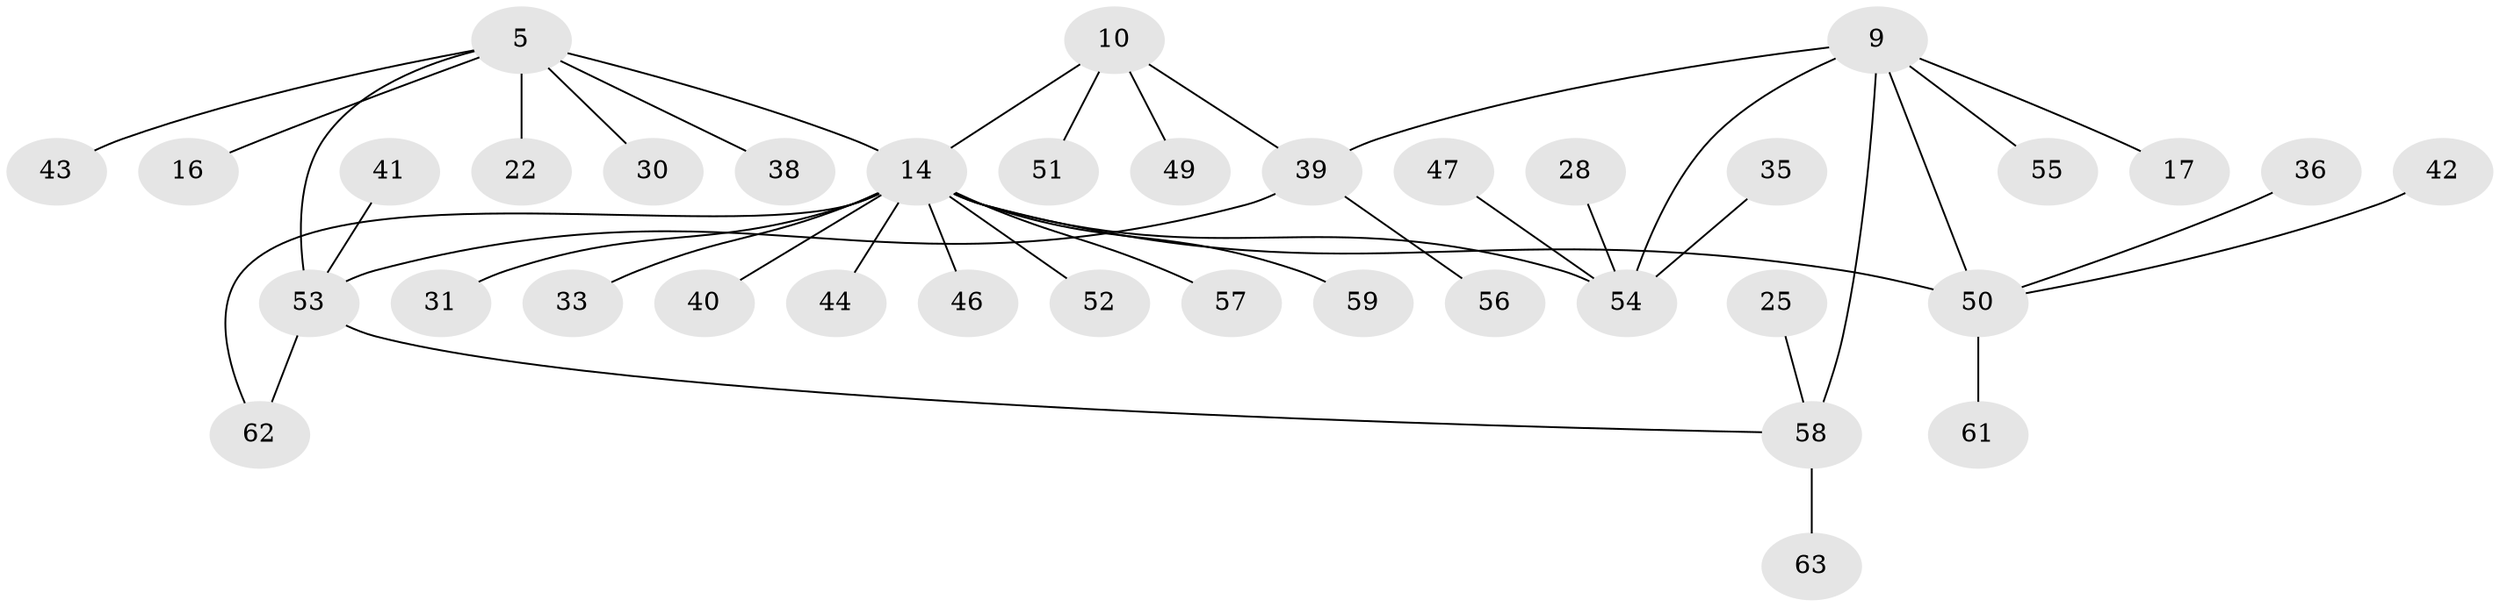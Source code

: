 // original degree distribution, {3: 0.015873015873015872, 11: 0.015873015873015872, 6: 0.047619047619047616, 5: 0.09523809523809523, 9: 0.015873015873015872, 7: 0.015873015873015872, 4: 0.047619047619047616, 8: 0.015873015873015872, 1: 0.6349206349206349, 2: 0.09523809523809523}
// Generated by graph-tools (version 1.1) at 2025/57/03/04/25 21:57:55]
// undirected, 37 vertices, 41 edges
graph export_dot {
graph [start="1"]
  node [color=gray90,style=filled];
  5;
  9 [super="+8"];
  10;
  14 [super="+13+2"];
  16;
  17;
  22;
  25;
  28;
  30;
  31;
  33;
  35;
  36 [super="+27"];
  38;
  39 [super="+32"];
  40 [super="+19"];
  41;
  42;
  43;
  44;
  46;
  47;
  49 [super="+45"];
  50 [super="+15+23"];
  51;
  52;
  53 [super="+18"];
  54 [super="+3"];
  55;
  56 [super="+24"];
  57;
  58 [super="+20"];
  59;
  61;
  62 [super="+48+60"];
  63 [super="+26+37"];
  5 -- 14 [weight=2];
  5 -- 16;
  5 -- 22;
  5 -- 30;
  5 -- 38;
  5 -- 43;
  5 -- 53 [weight=2];
  9 -- 54 [weight=2];
  9 -- 55;
  9 -- 17;
  9 -- 50;
  9 -- 58 [weight=2];
  9 -- 39;
  10 -- 51;
  10 -- 14 [weight=2];
  10 -- 49;
  10 -- 39 [weight=2];
  14 -- 33;
  14 -- 52;
  14 -- 57;
  14 -- 44;
  14 -- 46;
  14 -- 54 [weight=2];
  14 -- 59;
  14 -- 31;
  14 -- 40;
  14 -- 62;
  14 -- 50 [weight=2];
  25 -- 58;
  28 -- 54;
  35 -- 54;
  36 -- 50;
  39 -- 53;
  39 -- 56;
  41 -- 53;
  42 -- 50;
  47 -- 54;
  50 -- 61;
  53 -- 62;
  53 -- 58;
  58 -- 63;
}
